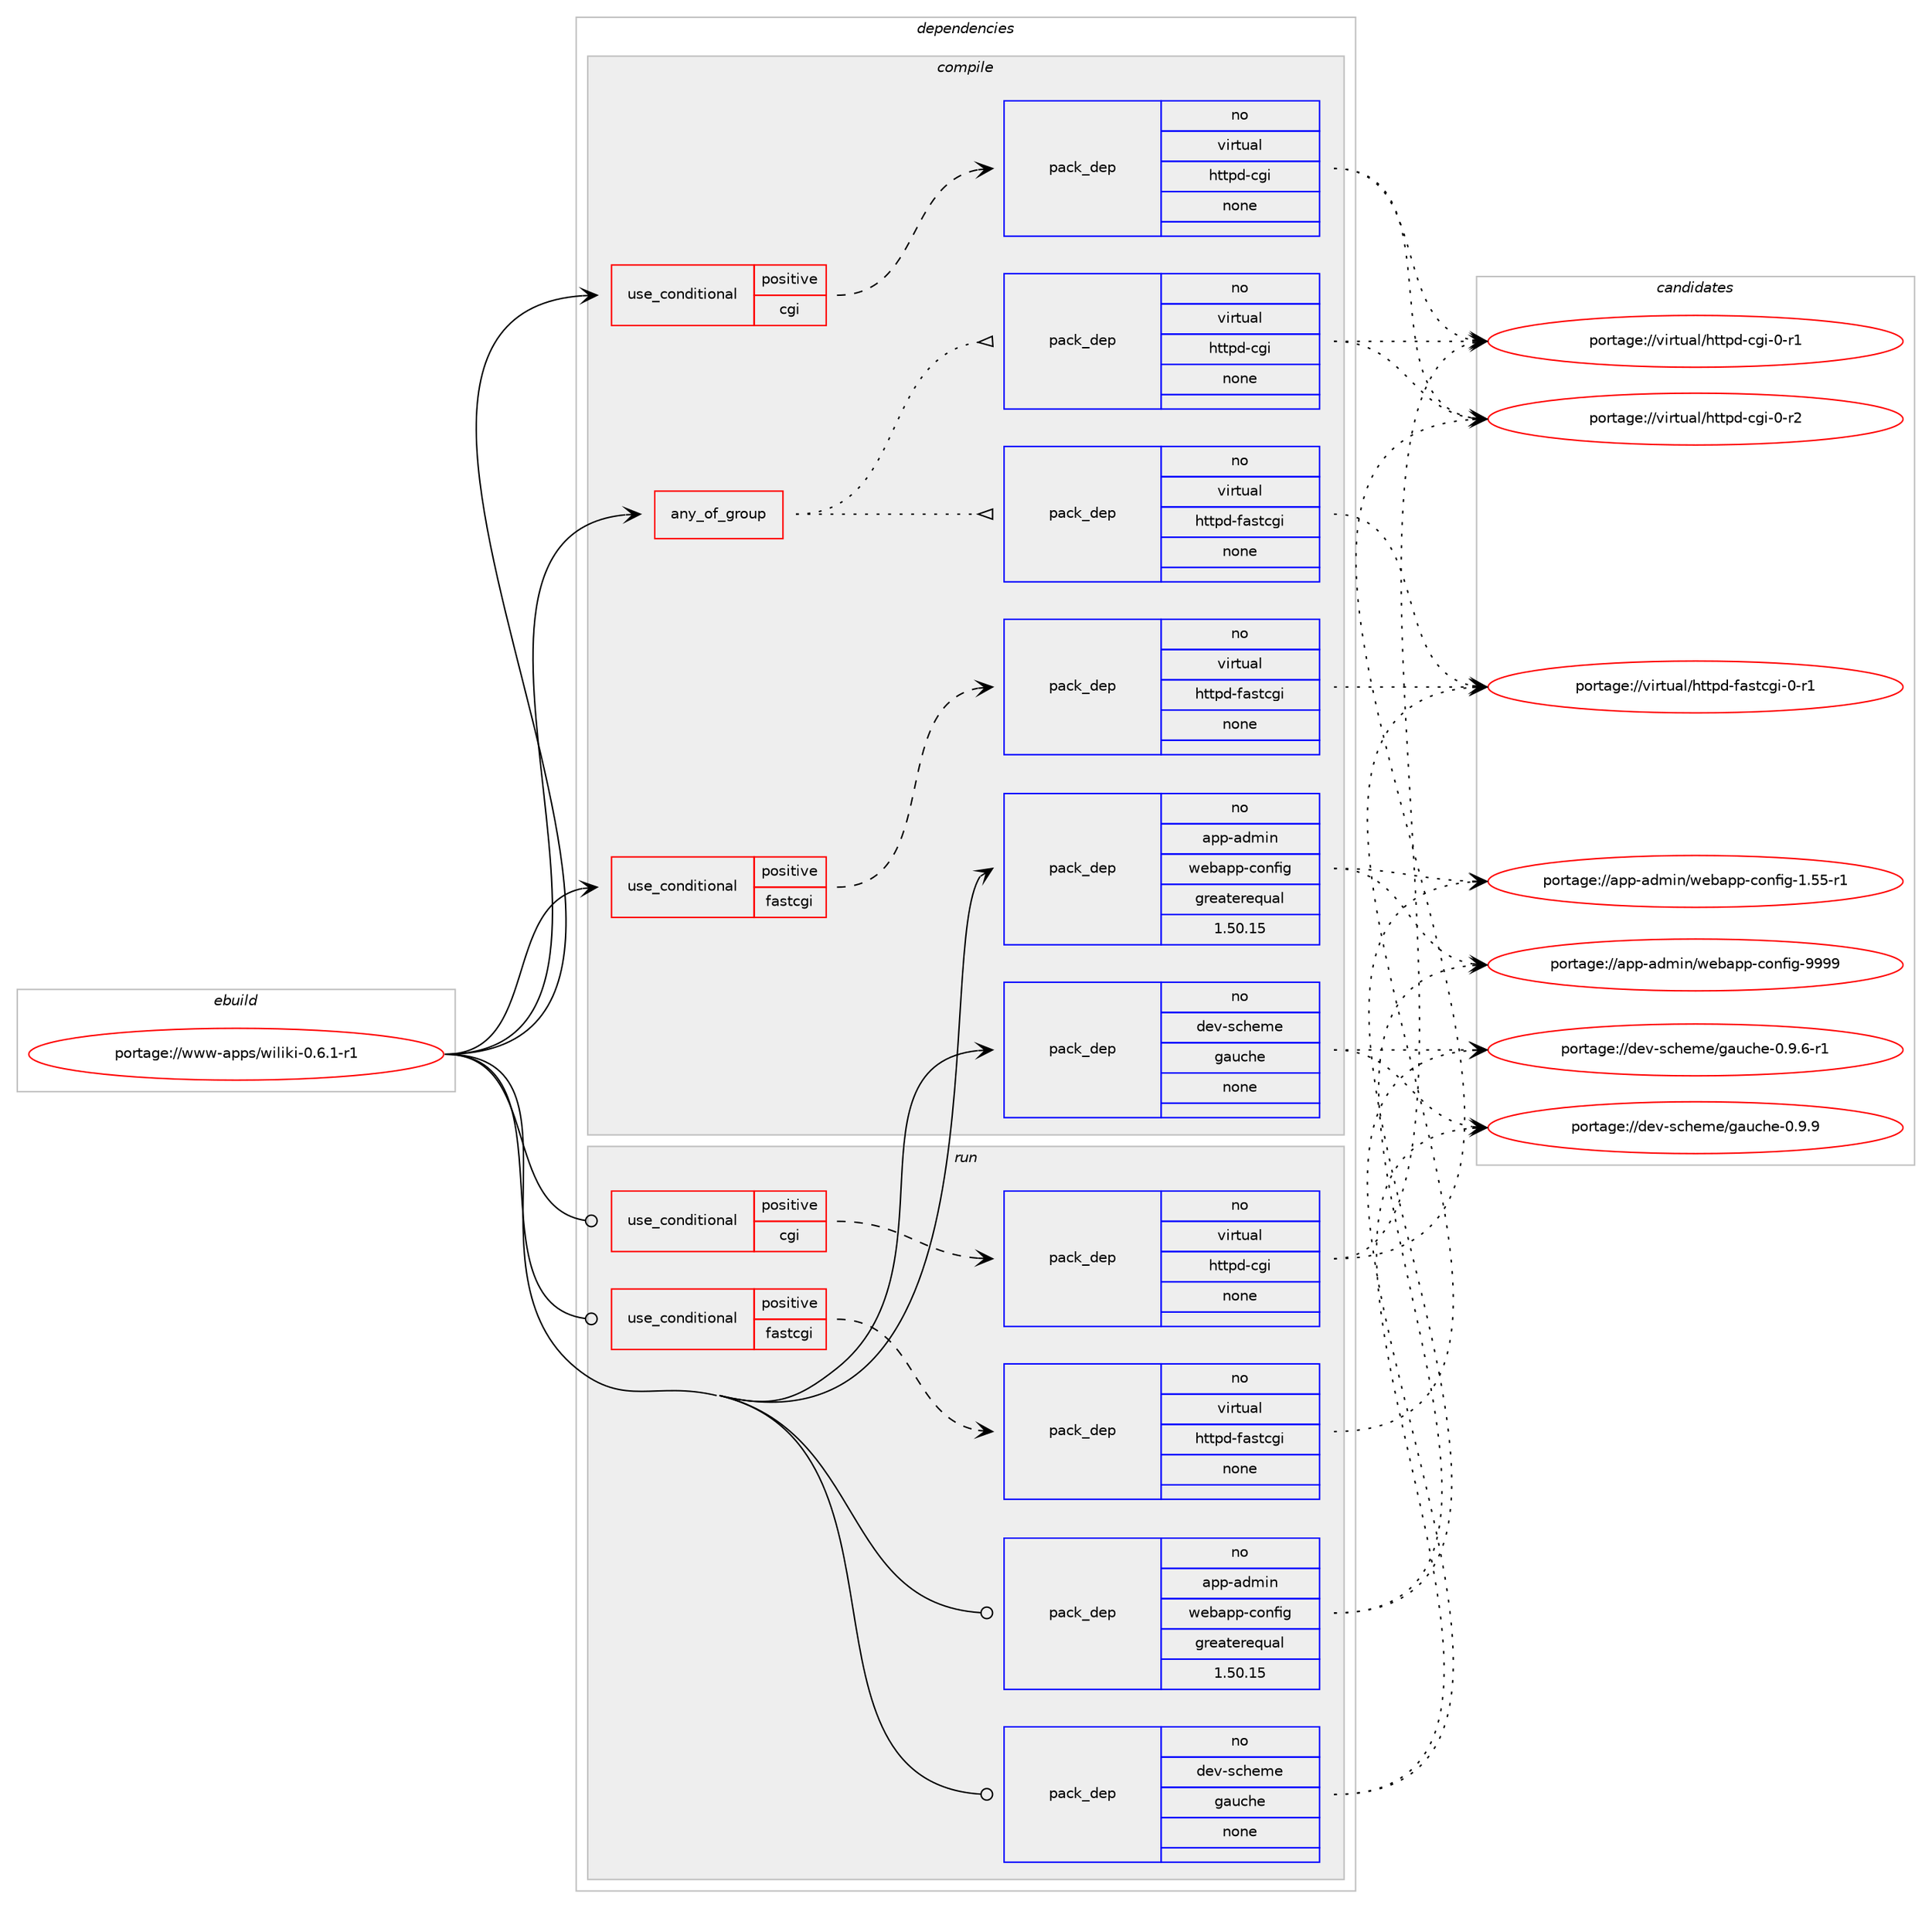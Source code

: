digraph prolog {

# *************
# Graph options
# *************

newrank=true;
concentrate=true;
compound=true;
graph [rankdir=LR,fontname=Helvetica,fontsize=10,ranksep=1.5];#, ranksep=2.5, nodesep=0.2];
edge  [arrowhead=vee];
node  [fontname=Helvetica,fontsize=10];

# **********
# The ebuild
# **********

subgraph cluster_leftcol {
color=gray;
rank=same;
label=<<i>ebuild</i>>;
id [label="portage://www-apps/wiliki-0.6.1-r1", color=red, width=4, href="../www-apps/wiliki-0.6.1-r1.svg"];
}

# ****************
# The dependencies
# ****************

subgraph cluster_midcol {
color=gray;
label=<<i>dependencies</i>>;
subgraph cluster_compile {
fillcolor="#eeeeee";
style=filled;
label=<<i>compile</i>>;
subgraph any12 {
dependency2026 [label=<<TABLE BORDER="0" CELLBORDER="1" CELLSPACING="0" CELLPADDING="4"><TR><TD CELLPADDING="10">any_of_group</TD></TR></TABLE>>, shape=none, color=red];subgraph pack1787 {
dependency2027 [label=<<TABLE BORDER="0" CELLBORDER="1" CELLSPACING="0" CELLPADDING="4" WIDTH="220"><TR><TD ROWSPAN="6" CELLPADDING="30">pack_dep</TD></TR><TR><TD WIDTH="110">no</TD></TR><TR><TD>virtual</TD></TR><TR><TD>httpd-cgi</TD></TR><TR><TD>none</TD></TR><TR><TD></TD></TR></TABLE>>, shape=none, color=blue];
}
dependency2026:e -> dependency2027:w [weight=20,style="dotted",arrowhead="oinv"];
subgraph pack1788 {
dependency2028 [label=<<TABLE BORDER="0" CELLBORDER="1" CELLSPACING="0" CELLPADDING="4" WIDTH="220"><TR><TD ROWSPAN="6" CELLPADDING="30">pack_dep</TD></TR><TR><TD WIDTH="110">no</TD></TR><TR><TD>virtual</TD></TR><TR><TD>httpd-fastcgi</TD></TR><TR><TD>none</TD></TR><TR><TD></TD></TR></TABLE>>, shape=none, color=blue];
}
dependency2026:e -> dependency2028:w [weight=20,style="dotted",arrowhead="oinv"];
}
id:e -> dependency2026:w [weight=20,style="solid",arrowhead="vee"];
subgraph cond227 {
dependency2029 [label=<<TABLE BORDER="0" CELLBORDER="1" CELLSPACING="0" CELLPADDING="4"><TR><TD ROWSPAN="3" CELLPADDING="10">use_conditional</TD></TR><TR><TD>positive</TD></TR><TR><TD>cgi</TD></TR></TABLE>>, shape=none, color=red];
subgraph pack1789 {
dependency2030 [label=<<TABLE BORDER="0" CELLBORDER="1" CELLSPACING="0" CELLPADDING="4" WIDTH="220"><TR><TD ROWSPAN="6" CELLPADDING="30">pack_dep</TD></TR><TR><TD WIDTH="110">no</TD></TR><TR><TD>virtual</TD></TR><TR><TD>httpd-cgi</TD></TR><TR><TD>none</TD></TR><TR><TD></TD></TR></TABLE>>, shape=none, color=blue];
}
dependency2029:e -> dependency2030:w [weight=20,style="dashed",arrowhead="vee"];
}
id:e -> dependency2029:w [weight=20,style="solid",arrowhead="vee"];
subgraph cond228 {
dependency2031 [label=<<TABLE BORDER="0" CELLBORDER="1" CELLSPACING="0" CELLPADDING="4"><TR><TD ROWSPAN="3" CELLPADDING="10">use_conditional</TD></TR><TR><TD>positive</TD></TR><TR><TD>fastcgi</TD></TR></TABLE>>, shape=none, color=red];
subgraph pack1790 {
dependency2032 [label=<<TABLE BORDER="0" CELLBORDER="1" CELLSPACING="0" CELLPADDING="4" WIDTH="220"><TR><TD ROWSPAN="6" CELLPADDING="30">pack_dep</TD></TR><TR><TD WIDTH="110">no</TD></TR><TR><TD>virtual</TD></TR><TR><TD>httpd-fastcgi</TD></TR><TR><TD>none</TD></TR><TR><TD></TD></TR></TABLE>>, shape=none, color=blue];
}
dependency2031:e -> dependency2032:w [weight=20,style="dashed",arrowhead="vee"];
}
id:e -> dependency2031:w [weight=20,style="solid",arrowhead="vee"];
subgraph pack1791 {
dependency2033 [label=<<TABLE BORDER="0" CELLBORDER="1" CELLSPACING="0" CELLPADDING="4" WIDTH="220"><TR><TD ROWSPAN="6" CELLPADDING="30">pack_dep</TD></TR><TR><TD WIDTH="110">no</TD></TR><TR><TD>app-admin</TD></TR><TR><TD>webapp-config</TD></TR><TR><TD>greaterequal</TD></TR><TR><TD>1.50.15</TD></TR></TABLE>>, shape=none, color=blue];
}
id:e -> dependency2033:w [weight=20,style="solid",arrowhead="vee"];
subgraph pack1792 {
dependency2034 [label=<<TABLE BORDER="0" CELLBORDER="1" CELLSPACING="0" CELLPADDING="4" WIDTH="220"><TR><TD ROWSPAN="6" CELLPADDING="30">pack_dep</TD></TR><TR><TD WIDTH="110">no</TD></TR><TR><TD>dev-scheme</TD></TR><TR><TD>gauche</TD></TR><TR><TD>none</TD></TR><TR><TD></TD></TR></TABLE>>, shape=none, color=blue];
}
id:e -> dependency2034:w [weight=20,style="solid",arrowhead="vee"];
}
subgraph cluster_compileandrun {
fillcolor="#eeeeee";
style=filled;
label=<<i>compile and run</i>>;
}
subgraph cluster_run {
fillcolor="#eeeeee";
style=filled;
label=<<i>run</i>>;
subgraph cond229 {
dependency2035 [label=<<TABLE BORDER="0" CELLBORDER="1" CELLSPACING="0" CELLPADDING="4"><TR><TD ROWSPAN="3" CELLPADDING="10">use_conditional</TD></TR><TR><TD>positive</TD></TR><TR><TD>cgi</TD></TR></TABLE>>, shape=none, color=red];
subgraph pack1793 {
dependency2036 [label=<<TABLE BORDER="0" CELLBORDER="1" CELLSPACING="0" CELLPADDING="4" WIDTH="220"><TR><TD ROWSPAN="6" CELLPADDING="30">pack_dep</TD></TR><TR><TD WIDTH="110">no</TD></TR><TR><TD>virtual</TD></TR><TR><TD>httpd-cgi</TD></TR><TR><TD>none</TD></TR><TR><TD></TD></TR></TABLE>>, shape=none, color=blue];
}
dependency2035:e -> dependency2036:w [weight=20,style="dashed",arrowhead="vee"];
}
id:e -> dependency2035:w [weight=20,style="solid",arrowhead="odot"];
subgraph cond230 {
dependency2037 [label=<<TABLE BORDER="0" CELLBORDER="1" CELLSPACING="0" CELLPADDING="4"><TR><TD ROWSPAN="3" CELLPADDING="10">use_conditional</TD></TR><TR><TD>positive</TD></TR><TR><TD>fastcgi</TD></TR></TABLE>>, shape=none, color=red];
subgraph pack1794 {
dependency2038 [label=<<TABLE BORDER="0" CELLBORDER="1" CELLSPACING="0" CELLPADDING="4" WIDTH="220"><TR><TD ROWSPAN="6" CELLPADDING="30">pack_dep</TD></TR><TR><TD WIDTH="110">no</TD></TR><TR><TD>virtual</TD></TR><TR><TD>httpd-fastcgi</TD></TR><TR><TD>none</TD></TR><TR><TD></TD></TR></TABLE>>, shape=none, color=blue];
}
dependency2037:e -> dependency2038:w [weight=20,style="dashed",arrowhead="vee"];
}
id:e -> dependency2037:w [weight=20,style="solid",arrowhead="odot"];
subgraph pack1795 {
dependency2039 [label=<<TABLE BORDER="0" CELLBORDER="1" CELLSPACING="0" CELLPADDING="4" WIDTH="220"><TR><TD ROWSPAN="6" CELLPADDING="30">pack_dep</TD></TR><TR><TD WIDTH="110">no</TD></TR><TR><TD>app-admin</TD></TR><TR><TD>webapp-config</TD></TR><TR><TD>greaterequal</TD></TR><TR><TD>1.50.15</TD></TR></TABLE>>, shape=none, color=blue];
}
id:e -> dependency2039:w [weight=20,style="solid",arrowhead="odot"];
subgraph pack1796 {
dependency2040 [label=<<TABLE BORDER="0" CELLBORDER="1" CELLSPACING="0" CELLPADDING="4" WIDTH="220"><TR><TD ROWSPAN="6" CELLPADDING="30">pack_dep</TD></TR><TR><TD WIDTH="110">no</TD></TR><TR><TD>dev-scheme</TD></TR><TR><TD>gauche</TD></TR><TR><TD>none</TD></TR><TR><TD></TD></TR></TABLE>>, shape=none, color=blue];
}
id:e -> dependency2040:w [weight=20,style="solid",arrowhead="odot"];
}
}

# **************
# The candidates
# **************

subgraph cluster_choices {
rank=same;
color=gray;
label=<<i>candidates</i>>;

subgraph choice1787 {
color=black;
nodesep=1;
choice1181051141161179710847104116116112100459910310545484511450 [label="portage://virtual/httpd-cgi-0-r2", color=red, width=4,href="../virtual/httpd-cgi-0-r2.svg"];
choice1181051141161179710847104116116112100459910310545484511449 [label="portage://virtual/httpd-cgi-0-r1", color=red, width=4,href="../virtual/httpd-cgi-0-r1.svg"];
dependency2027:e -> choice1181051141161179710847104116116112100459910310545484511450:w [style=dotted,weight="100"];
dependency2027:e -> choice1181051141161179710847104116116112100459910310545484511449:w [style=dotted,weight="100"];
}
subgraph choice1788 {
color=black;
nodesep=1;
choice118105114116117971084710411611611210045102971151169910310545484511449 [label="portage://virtual/httpd-fastcgi-0-r1", color=red, width=4,href="../virtual/httpd-fastcgi-0-r1.svg"];
dependency2028:e -> choice118105114116117971084710411611611210045102971151169910310545484511449:w [style=dotted,weight="100"];
}
subgraph choice1789 {
color=black;
nodesep=1;
choice1181051141161179710847104116116112100459910310545484511450 [label="portage://virtual/httpd-cgi-0-r2", color=red, width=4,href="../virtual/httpd-cgi-0-r2.svg"];
choice1181051141161179710847104116116112100459910310545484511449 [label="portage://virtual/httpd-cgi-0-r1", color=red, width=4,href="../virtual/httpd-cgi-0-r1.svg"];
dependency2030:e -> choice1181051141161179710847104116116112100459910310545484511450:w [style=dotted,weight="100"];
dependency2030:e -> choice1181051141161179710847104116116112100459910310545484511449:w [style=dotted,weight="100"];
}
subgraph choice1790 {
color=black;
nodesep=1;
choice118105114116117971084710411611611210045102971151169910310545484511449 [label="portage://virtual/httpd-fastcgi-0-r1", color=red, width=4,href="../virtual/httpd-fastcgi-0-r1.svg"];
dependency2032:e -> choice118105114116117971084710411611611210045102971151169910310545484511449:w [style=dotted,weight="100"];
}
subgraph choice1791 {
color=black;
nodesep=1;
choice97112112459710010910511047119101989711211245991111101021051034557575757 [label="portage://app-admin/webapp-config-9999", color=red, width=4,href="../app-admin/webapp-config-9999.svg"];
choice971121124597100109105110471191019897112112459911111010210510345494653534511449 [label="portage://app-admin/webapp-config-1.55-r1", color=red, width=4,href="../app-admin/webapp-config-1.55-r1.svg"];
dependency2033:e -> choice97112112459710010910511047119101989711211245991111101021051034557575757:w [style=dotted,weight="100"];
dependency2033:e -> choice971121124597100109105110471191019897112112459911111010210510345494653534511449:w [style=dotted,weight="100"];
}
subgraph choice1792 {
color=black;
nodesep=1;
choice1001011184511599104101109101471039711799104101454846574657 [label="portage://dev-scheme/gauche-0.9.9", color=red, width=4,href="../dev-scheme/gauche-0.9.9.svg"];
choice10010111845115991041011091014710397117991041014548465746544511449 [label="portage://dev-scheme/gauche-0.9.6-r1", color=red, width=4,href="../dev-scheme/gauche-0.9.6-r1.svg"];
dependency2034:e -> choice1001011184511599104101109101471039711799104101454846574657:w [style=dotted,weight="100"];
dependency2034:e -> choice10010111845115991041011091014710397117991041014548465746544511449:w [style=dotted,weight="100"];
}
subgraph choice1793 {
color=black;
nodesep=1;
choice1181051141161179710847104116116112100459910310545484511450 [label="portage://virtual/httpd-cgi-0-r2", color=red, width=4,href="../virtual/httpd-cgi-0-r2.svg"];
choice1181051141161179710847104116116112100459910310545484511449 [label="portage://virtual/httpd-cgi-0-r1", color=red, width=4,href="../virtual/httpd-cgi-0-r1.svg"];
dependency2036:e -> choice1181051141161179710847104116116112100459910310545484511450:w [style=dotted,weight="100"];
dependency2036:e -> choice1181051141161179710847104116116112100459910310545484511449:w [style=dotted,weight="100"];
}
subgraph choice1794 {
color=black;
nodesep=1;
choice118105114116117971084710411611611210045102971151169910310545484511449 [label="portage://virtual/httpd-fastcgi-0-r1", color=red, width=4,href="../virtual/httpd-fastcgi-0-r1.svg"];
dependency2038:e -> choice118105114116117971084710411611611210045102971151169910310545484511449:w [style=dotted,weight="100"];
}
subgraph choice1795 {
color=black;
nodesep=1;
choice97112112459710010910511047119101989711211245991111101021051034557575757 [label="portage://app-admin/webapp-config-9999", color=red, width=4,href="../app-admin/webapp-config-9999.svg"];
choice971121124597100109105110471191019897112112459911111010210510345494653534511449 [label="portage://app-admin/webapp-config-1.55-r1", color=red, width=4,href="../app-admin/webapp-config-1.55-r1.svg"];
dependency2039:e -> choice97112112459710010910511047119101989711211245991111101021051034557575757:w [style=dotted,weight="100"];
dependency2039:e -> choice971121124597100109105110471191019897112112459911111010210510345494653534511449:w [style=dotted,weight="100"];
}
subgraph choice1796 {
color=black;
nodesep=1;
choice1001011184511599104101109101471039711799104101454846574657 [label="portage://dev-scheme/gauche-0.9.9", color=red, width=4,href="../dev-scheme/gauche-0.9.9.svg"];
choice10010111845115991041011091014710397117991041014548465746544511449 [label="portage://dev-scheme/gauche-0.9.6-r1", color=red, width=4,href="../dev-scheme/gauche-0.9.6-r1.svg"];
dependency2040:e -> choice1001011184511599104101109101471039711799104101454846574657:w [style=dotted,weight="100"];
dependency2040:e -> choice10010111845115991041011091014710397117991041014548465746544511449:w [style=dotted,weight="100"];
}
}

}
